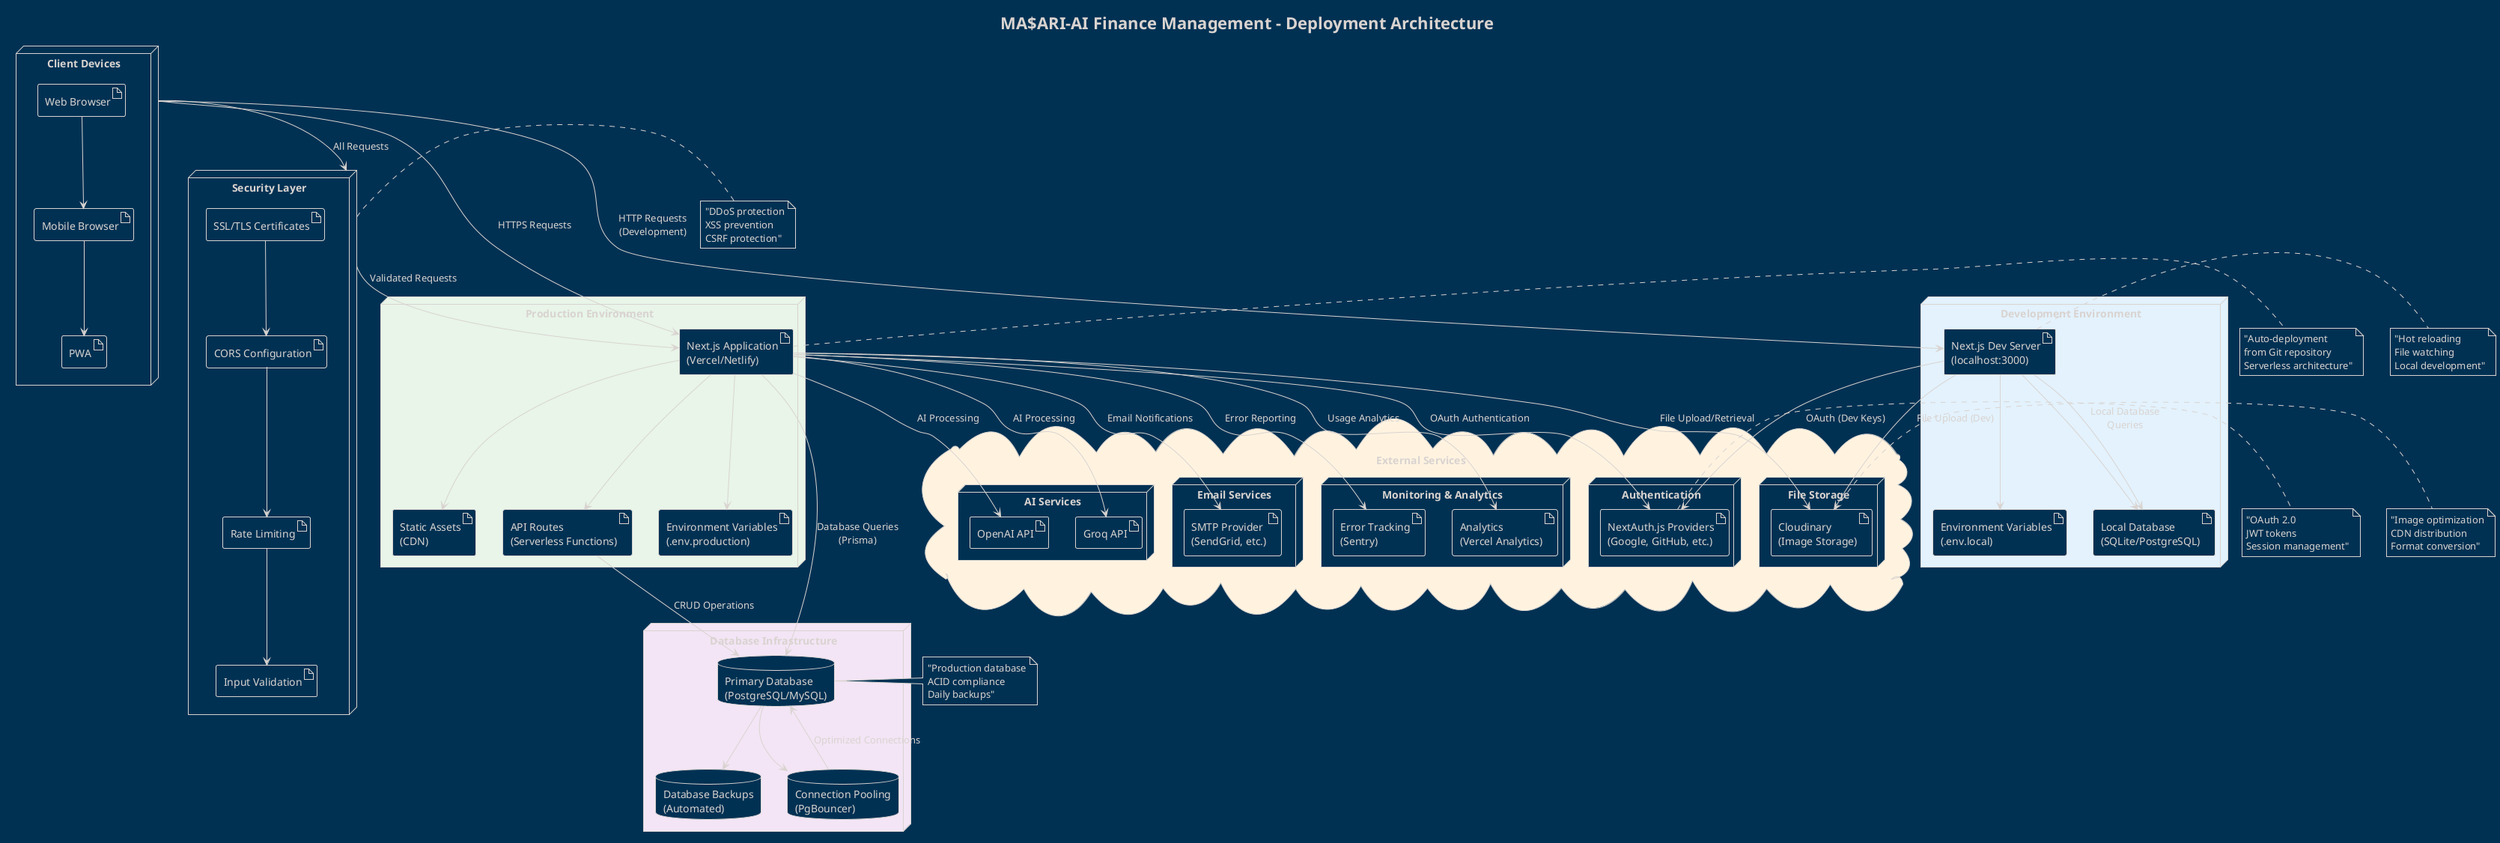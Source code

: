 @startuml Deployment Diagram - MA$ARI-AI Finance Management
!theme blueprint
title MA$ARI-AI Finance Management - Deployment Architecture

!define PROD_ENV #E8F5E8
!define DEV_ENV #E3F2FD
!define EXTERNAL_SERVICE #FFF3E0
!define DATABASE_ENV #F3E5F5

node "Client Devices" as client {
  artifact "Web Browser" as browser
  artifact "Mobile Browser" as mobile
  artifact "PWA" as pwa
  
  browser --> mobile
  mobile --> pwa
}

node "Development Environment" DEV_ENV {
  artifact "Next.js Dev Server\n(localhost:3000)" as devserver
  artifact "Local Database\n(SQLite/PostgreSQL)" as devdb
  artifact "Environment Variables\n(.env.local)" as devenv
  
  devserver --> devdb
  devserver --> devenv
}

node "Production Environment" PROD_ENV {
  artifact "Next.js Application\n(Vercel/Netlify)" as prodapp
  artifact "Static Assets\n(CDN)" as cdn
  artifact "API Routes\n(Serverless Functions)" as api
  artifact "Environment Variables\n(.env.production)" as prodenv
  
  prodapp --> cdn
  prodapp --> api
  prodapp --> prodenv
}

node "Database Infrastructure" DATABASE_ENV {
  database "Primary Database\n(PostgreSQL/MySQL)" as maindb
  database "Database Backups\n(Automated)" as backupdb
  database "Connection Pooling\n(PgBouncer)" as pooling
  
  maindb --> backupdb
  maindb --> pooling
}

cloud "External Services" EXTERNAL_SERVICE {
  node "Authentication" as authcloud {
    artifact "NextAuth.js Providers\n(Google, GitHub, etc.)" as authproviders
  }
  
  node "File Storage" as storagecloud {
    artifact "Cloudinary\n(Image Storage)" as cloudinary
  }
  
  node "AI Services" as aicloud {
    artifact "OpenAI API" as openai
    artifact "Groq API" as groq
  }
  
  node "Email Services" as emailcloud {
    artifact "SMTP Provider\n(SendGrid, etc.)" as smtp
  }
  
  node "Monitoring & Analytics" as monitoring {
    artifact "Error Tracking\n(Sentry)" as sentry
    artifact "Analytics\n(Vercel Analytics)" as analytics
  }
}

node "Security Layer" as security {
  artifact "SSL/TLS Certificates" as ssl
  artifact "CORS Configuration" as cors
  artifact "Rate Limiting" as ratelimit
  artifact "Input Validation" as validation
  
  ssl --> cors
  cors --> ratelimit
  ratelimit --> validation
}

' Client connections
client --> prodapp : "HTTPS Requests"
client --> devserver : "HTTP Requests\n(Development)"

' Production app connections
prodapp --> maindb : "Database Queries\n(Prisma)"
api --> maindb : "CRUD Operations"
prodapp --> authproviders : "OAuth Authentication"
prodapp --> cloudinary : "File Upload/Retrieval"
prodapp --> openai : "AI Processing"
prodapp --> groq : "AI Processing"
prodapp --> smtp : "Email Notifications"
prodapp --> sentry : "Error Reporting"
prodapp --> analytics : "Usage Analytics"

' Development connections
devserver --> devdb : "Local Database\nQueries"
devserver --> authproviders : "OAuth (Dev Keys)"
devserver --> cloudinary : "File Upload (Dev)"

' Security connections
client --> security : "All Requests"
security --> prodapp : "Validated Requests"

' Database connections
pooling --> maindb : "Optimized Connections"

' Deployment notes
note right of prodapp : "Auto-deployment\nfrom Git repository\nServerless architecture"

note right of devserver : "Hot reloading\nFile watching\nLocal development"

note right of maindb : "Production database\nACID compliance\nDaily backups"

note right of authproviders : "OAuth 2.0\nJWT tokens\nSession management"

note right of cloudinary : "Image optimization\nCDN distribution\nFormat conversion"

note right of security : "DDoS protection\nXSS prevention\nCSRF protection"

@enduml 